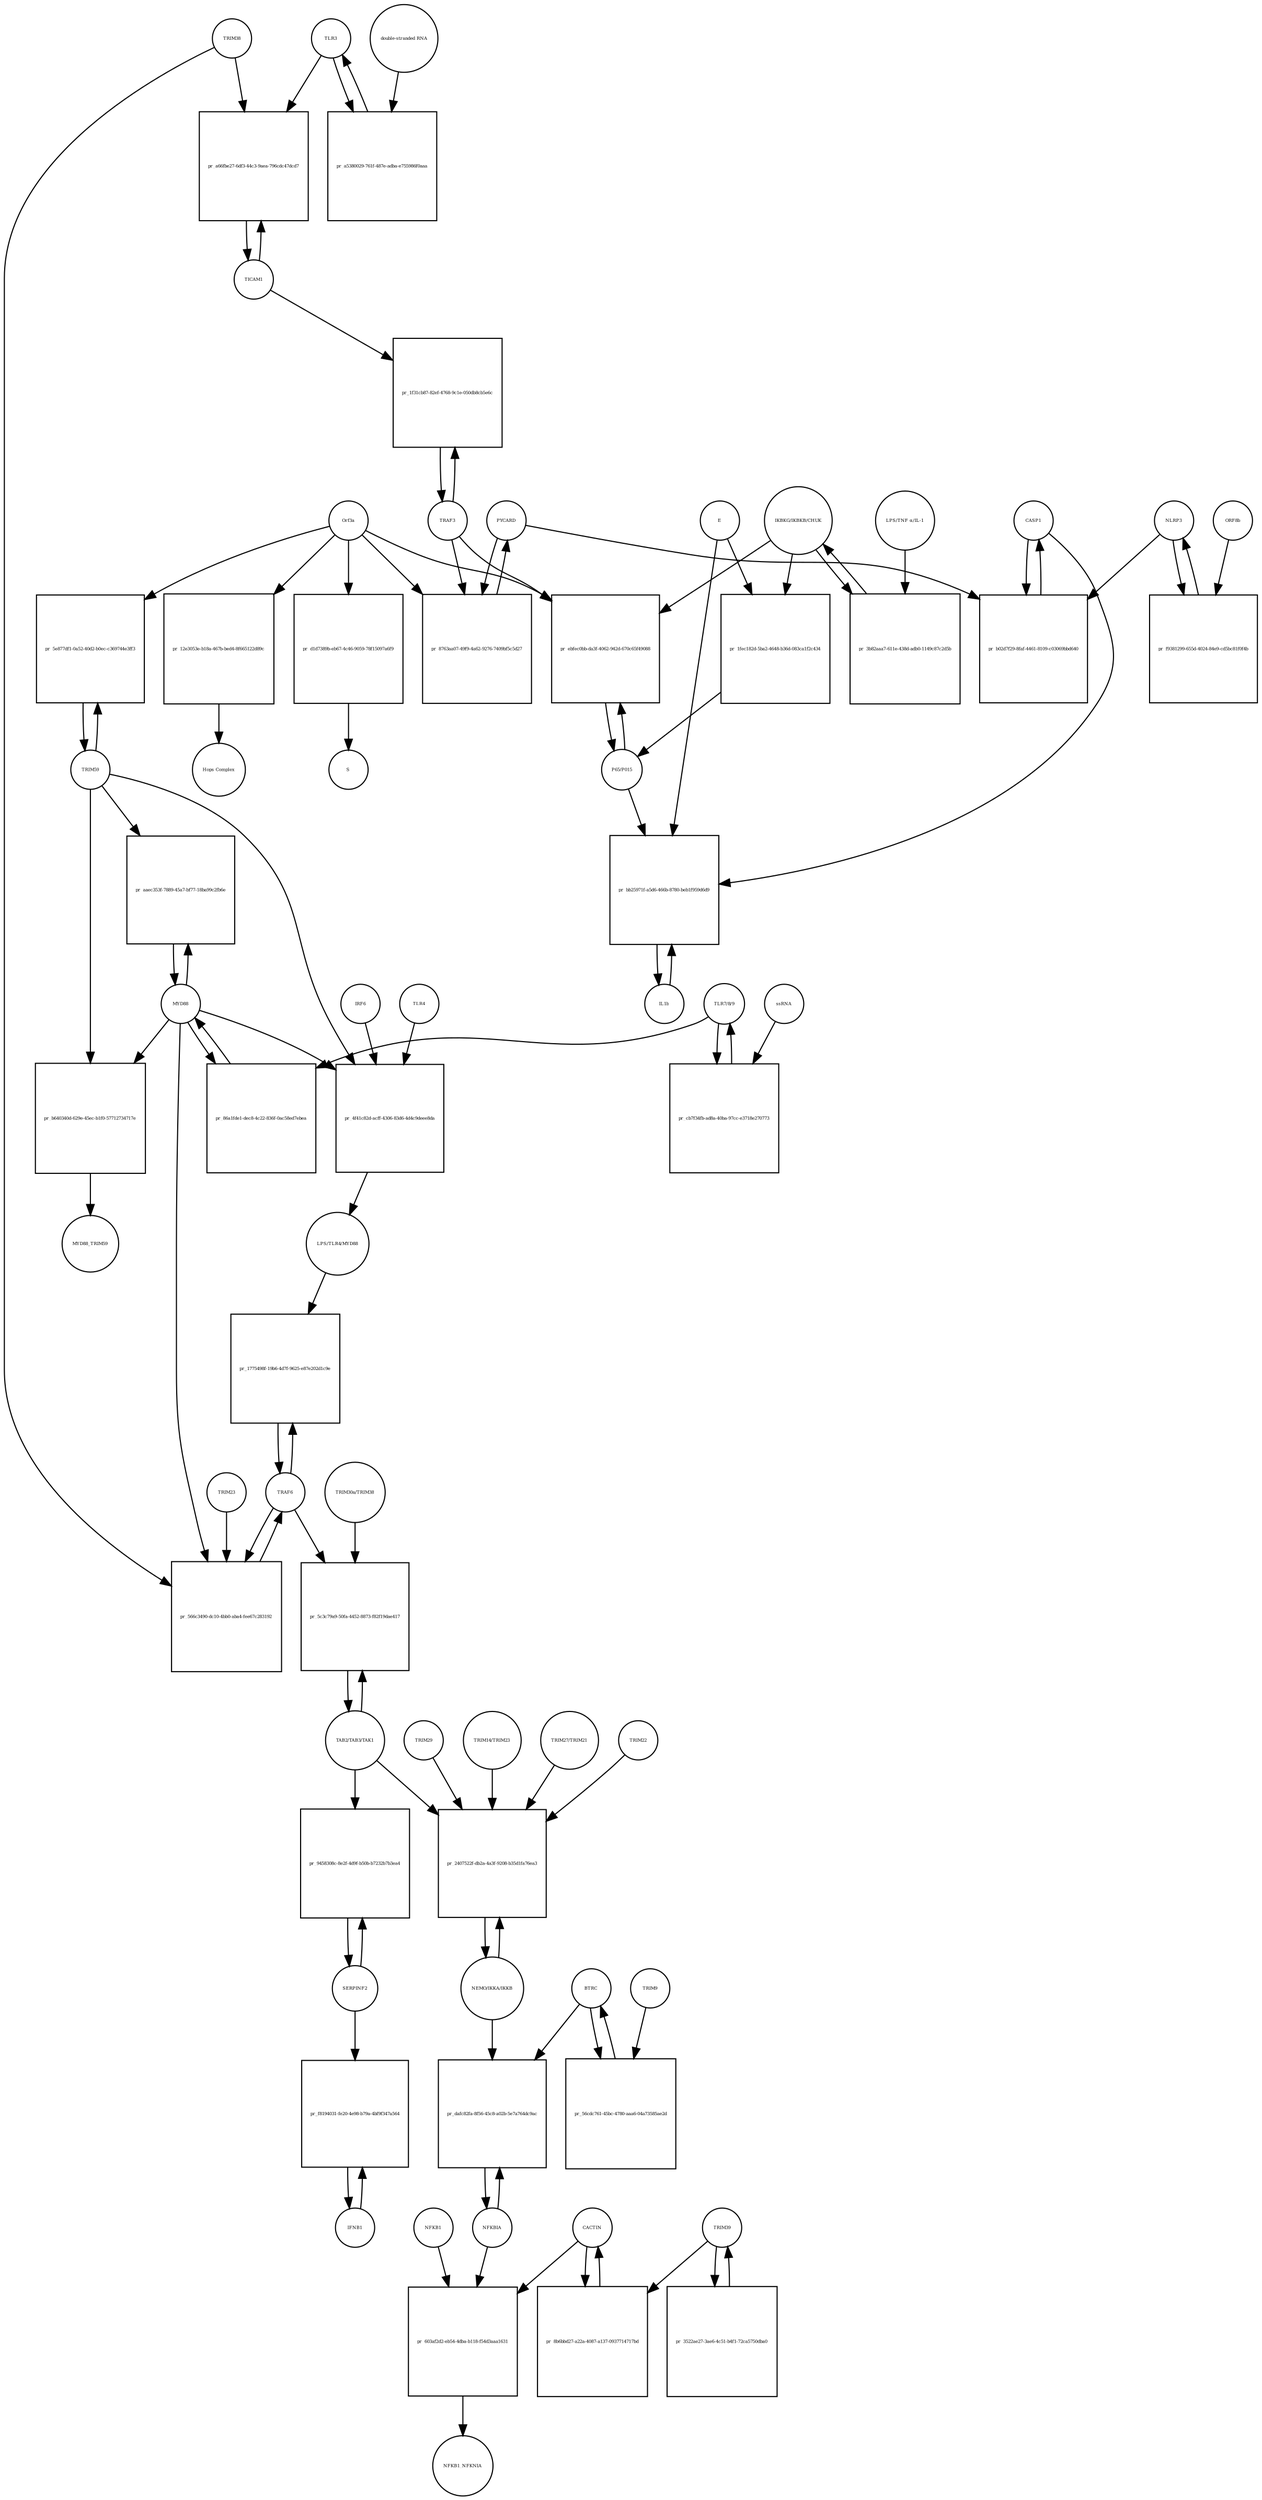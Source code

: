 strict digraph  {
CASP1 [annotation=urn_miriam_hgnc_1499, bipartite=0, cls=macromolecule, fontsize=4, label=CASP1, shape=circle];
"pr_b02d7f29-8faf-4461-8109-c03069bbd640" [annotation="", bipartite=1, cls=process, fontsize=4, label="pr_b02d7f29-8faf-4461-8109-c03069bbd640", shape=square];
PYCARD [annotation="", bipartite=0, cls="macromolecule multimer", fontsize=4, label=PYCARD, shape=circle];
NLRP3 [annotation="", bipartite=0, cls="macromolecule multimer", fontsize=4, label=NLRP3, shape=circle];
TRAF6 [annotation=urn_miriam_hgnc_12036, bipartite=0, cls=macromolecule, fontsize=4, label=TRAF6, shape=circle];
"pr_1775498f-19b6-4d7f-9625-e87e202d1c9e" [annotation="", bipartite=1, cls=process, fontsize=4, label="pr_1775498f-19b6-4d7f-9625-e87e202d1c9e", shape=square];
"LPS/TLR4/MYD88" [annotation="urn_miriam_hgnc_6121|urn_miriam_hgnc_11850|urn_miriam_hgnc_7562", bipartite=0, cls=complex, fontsize=4, label="LPS/TLR4/MYD88", shape=circle];
NFKBIA [annotation=urn_miriam_hgnc_7797, bipartite=0, cls=macromolecule, fontsize=4, label=NFKBIA, shape=circle];
"pr_dafc82fa-8f56-45c8-a02b-5e7a764dc9ac" [annotation="", bipartite=1, cls=process, fontsize=4, label="pr_dafc82fa-8f56-45c8-a02b-5e7a764dc9ac", shape=square];
BTRC [annotation=urn_miriam_hgnc_1144, bipartite=0, cls=macromolecule, fontsize=4, label=BTRC, shape=circle];
"NEMO/IKKA/IKKB" [annotation="urn_miriam_hgnc_5961|urn_miriam_hgnc_5960|urn_miriam_hgnc_1974", bipartite=0, cls=complex, fontsize=4, label="NEMO/IKKA/IKKB", shape=circle];
IL1b [annotation=urn_miriam_hgnc_5992, bipartite=0, cls=macromolecule, fontsize=4, label=IL1b, shape=circle];
"pr_bb25971f-a5d6-466b-8780-beb1f959d6d9" [annotation="", bipartite=1, cls=process, fontsize=4, label="pr_bb25971f-a5d6-466b-8780-beb1f959d6d9", shape=square];
E [annotation=urn_miriam_ncbiprotein_1796318600, bipartite=0, cls=macromolecule, fontsize=4, label=E, shape=circle];
"P65/P015" [annotation="urn_miriam_hgnc_9955|urn_miriam_hgnc_7794", bipartite=0, cls=complex, fontsize=4, label="P65/P015", shape=circle];
IFNB1 [annotation=urn_miriam_hgnc_5434, bipartite=0, cls=macromolecule, fontsize=4, label=IFNB1, shape=circle];
"pr_f8194031-fe20-4e98-b79a-4bf9f347a564" [annotation="", bipartite=1, cls=process, fontsize=4, label="pr_f8194031-fe20-4e98-b79a-4bf9f347a564", shape=square];
SERPINF2 [annotation=urn_miriam_hgnc_9075, bipartite=0, cls=macromolecule, fontsize=4, label=SERPINF2, shape=circle];
TLR3 [annotation=urn_miriam_hgnc_11849, bipartite=0, cls=macromolecule, fontsize=4, label=TLR3, shape=circle];
"pr_a5380029-761f-487e-adba-e755986f0aaa" [annotation="", bipartite=1, cls=process, fontsize=4, label="pr_a5380029-761f-487e-adba-e755986f0aaa", shape=square];
"double-stranded RNA" [annotation="", bipartite=0, cls="nucleic acid feature", fontsize=4, label="double-stranded RNA", shape=circle];
TICAM1 [annotation=urn_miriam_hgnc_18348, bipartite=0, cls=macromolecule, fontsize=4, label=TICAM1, shape=circle];
"pr_a66fbe27-6df3-44c3-9aea-796cdc47dcd7" [annotation="", bipartite=1, cls=process, fontsize=4, label="pr_a66fbe27-6df3-44c3-9aea-796cdc47dcd7", shape=square];
TRIM38 [annotation=urn_miriam_hgnc_10059, bipartite=0, cls=macromolecule, fontsize=4, label=TRIM38, shape=circle];
TRIM59 [annotation="urn_miriam_pubmed_22588174|urn_miriam_hgnc_30834", bipartite=0, cls=macromolecule, fontsize=4, label=TRIM59, shape=circle];
"pr_5e877df1-0a52-40d2-b0ec-c369744e3ff3" [annotation="", bipartite=1, cls=process, fontsize=4, label="pr_5e877df1-0a52-40d2-b0ec-c369744e3ff3", shape=square];
Orf3a [annotation=urn_miriam_uniprot_P0DTC3, bipartite=0, cls=macromolecule, fontsize=4, label=Orf3a, shape=circle];
"TLR7/8/9" [annotation="urn_miriam_hgnc_15633|urn_miriam_hgnc_15632|urn_miriam_hgnc_15631", bipartite=0, cls=complex, fontsize=4, label="TLR7/8/9", shape=circle];
"pr_cb7f34fb-ad8a-40ba-97cc-e3718e270773" [annotation="", bipartite=1, cls=process, fontsize=4, label="pr_cb7f34fb-ad8a-40ba-97cc-e3718e270773", shape=square];
ssRNA [annotation="", bipartite=0, cls="nucleic acid feature", fontsize=4, label=ssRNA, shape=circle];
MYD88 [annotation=urn_miriam_hgnc_7562, bipartite=0, cls=macromolecule, fontsize=4, label=MYD88, shape=circle];
"pr_86a1fde1-dec8-4c22-836f-0ac58ed7ebea" [annotation="", bipartite=1, cls=process, fontsize=4, label="pr_86a1fde1-dec8-4c22-836f-0ac58ed7ebea", shape=square];
"pr_566c3490-dc10-4bb0-aba4-fee67c283192" [annotation="", bipartite=1, cls=process, fontsize=4, label="pr_566c3490-dc10-4bb0-aba4-fee67c283192", shape=square];
TRIM23 [annotation=urn_miriam_hgnc_660, bipartite=0, cls=macromolecule, fontsize=4, label=TRIM23, shape=circle];
"TAB2/TAB3/TAK1" [annotation="urn_miriam_hgnc_17075|urn_miriam_hgnc_30681|urn_miriam_hgnc_6859", bipartite=0, cls=complex, fontsize=4, label="TAB2/TAB3/TAK1", shape=circle];
"pr_5c3c79a9-50fa-4452-8873-f82f19dae417" [annotation="", bipartite=1, cls=process, fontsize=4, label="pr_5c3c79a9-50fa-4452-8873-f82f19dae417", shape=square];
"TRIM30a/TRIM38" [annotation="urn_miriam_hgnc_10059|urn_miriam_uniprot_P15533", bipartite=0, cls=complex, fontsize=4, label="TRIM30a/TRIM38", shape=circle];
"pr_2407522f-db2a-4a3f-9208-b35d1fa76ea3" [annotation="", bipartite=1, cls=process, fontsize=4, label="pr_2407522f-db2a-4a3f-9208-b35d1fa76ea3", shape=square];
TRIM22 [annotation=urn_miriam_hgnc_16379, bipartite=0, cls=macromolecule, fontsize=4, label=TRIM22, shape=circle];
TRIM29 [annotation=urn_miriam_hgnc_17274, bipartite=0, cls=macromolecule, fontsize=4, label=TRIM29, shape=circle];
"TRIM14/TRIM23" [annotation="urn_miriam_hgnc_16283|urn_miriam_hgnc_660", bipartite=0, cls=complex, fontsize=4, label="TRIM14/TRIM23", shape=circle];
"TRIM27/TRIM21" [annotation="urn_miriam_hgnc_9975|urn_miriam_hgnc_11312", bipartite=0, cls=complex, fontsize=4, label="TRIM27/TRIM21", shape=circle];
"pr_9458308c-8e2f-4d9f-b50b-b7232b7b3ea4" [annotation="", bipartite=1, cls=process, fontsize=4, label="pr_9458308c-8e2f-4d9f-b50b-b7232b7b3ea4", shape=square];
TRAF3 [annotation=urn_miriam_hgnc_12033, bipartite=0, cls=macromolecule, fontsize=4, label=TRAF3, shape=circle];
"pr_1f31cb87-82ef-4768-9c1e-050db8cb5e6c" [annotation="", bipartite=1, cls=process, fontsize=4, label="pr_1f31cb87-82ef-4768-9c1e-050db8cb5e6c", shape=square];
NFKB1 [annotation=urn_miriam_hgnc_7794, bipartite=0, cls=macromolecule, fontsize=4, label=NFKB1, shape=circle];
"pr_603af2d2-eb54-4dba-b118-f54d3aaa1631" [annotation="", bipartite=1, cls=process, fontsize=4, label="pr_603af2d2-eb54-4dba-b118-f54d3aaa1631", shape=square];
NFKB1_NFKNIA [annotation="", bipartite=0, cls=complex, fontsize=4, label=NFKB1_NFKNIA, shape=circle];
CACTIN [annotation=urn_miriam_hgnc_29938, bipartite=0, cls=macromolecule, fontsize=4, label=CACTIN, shape=circle];
"IKBKG/IKBKB/CHUK" [annotation="urn_miriam_hgnc_5961|urn_miriam_hgnc_5960|urn_miriam_hgnc_1974", bipartite=0, cls=complex, fontsize=4, label="IKBKG/IKBKB/CHUK", shape=circle];
"pr_3b82aaa7-611e-438d-adb0-1149c87c2d5b" [annotation="", bipartite=1, cls=process, fontsize=4, label="pr_3b82aaa7-611e-438d-adb0-1149c87c2d5b", shape=square];
"LPS/TNF α/IL-1" [annotation="urn_miriam_hgnc_6121|urn_miriam_hgnc_11916|urn_miriam_hgnc_5991", bipartite=0, cls=complex, fontsize=4, label="LPS/TNF α/IL-1", shape=circle];
"pr_d1d7389b-eb67-4c46-9059-78f15097a6f9" [annotation="", bipartite=1, cls=process, fontsize=4, label="pr_d1d7389b-eb67-4c46-9059-78f15097a6f9", shape=square];
S [annotation=urn_miriam_uniprot_P0DTC2, bipartite=0, cls=macromolecule, fontsize=4, label=S, shape=circle];
"pr_ebfec0bb-da3f-4062-942d-670c65f49088" [annotation="", bipartite=1, cls=process, fontsize=4, label="pr_ebfec0bb-da3f-4062-942d-670c65f49088", shape=square];
"pr_8763aa07-49f9-4a62-9276-7409bf5c5d27" [annotation="", bipartite=1, cls=process, fontsize=4, label="pr_8763aa07-49f9-4a62-9276-7409bf5c5d27", shape=square];
"pr_f9381299-655d-4024-84e9-cd5bc81f0f4b" [annotation="", bipartite=1, cls=process, fontsize=4, label="pr_f9381299-655d-4024-84e9-cd5bc81f0f4b", shape=square];
ORF8b [annotation=urn_miriam_ncbiprotein_BCD58760, bipartite=0, cls=macromolecule, fontsize=4, label=ORF8b, shape=circle];
"pr_56cdc761-45bc-4780-aaa6-04a73585ae2d" [annotation="", bipartite=1, cls=process, fontsize=4, label="pr_56cdc761-45bc-4780-aaa6-04a73585ae2d", shape=square];
TRIM9 [annotation=urn_miriam_hgnc_16288, bipartite=0, cls=macromolecule, fontsize=4, label=TRIM9, shape=circle];
"pr_1fec182d-5ba2-4648-b36d-083ca1f2c434" [annotation="", bipartite=1, cls=process, fontsize=4, label="pr_1fec182d-5ba2-4648-b36d-083ca1f2c434", shape=square];
"pr_8b6bbd27-a22a-4087-a137-0937714717bd" [annotation="", bipartite=1, cls=process, fontsize=4, label="pr_8b6bbd27-a22a-4087-a137-0937714717bd", shape=square];
TRIM39 [annotation=urn_miriam_hgnc_10065, bipartite=0, cls=macromolecule, fontsize=4, label=TRIM39, shape=circle];
"pr_3522ae27-3ae6-4c51-b4f1-72ca5750dba0" [annotation="", bipartite=1, cls=process, fontsize=4, label="pr_3522ae27-3ae6-4c51-b4f1-72ca5750dba0", shape=square];
"pr_12e3053e-b18a-467b-bed4-8f665122d89c" [annotation="", bipartite=1, cls=process, fontsize=4, label="pr_12e3053e-b18a-467b-bed4-8f665122d89c", shape=square];
"Hops Complex" [annotation="urn_miriam_uniprot_J9TC74|urn_miriam_hgnc_14583|urn_miriam_hgnc_20593|urn_miriam_hgnc_24048|urn_miriam_hgnc_5013|urn_miriam_hgnc_20266", bipartite=0, cls=complex, fontsize=4, label="Hops Complex", shape=circle];
TLR4 [annotation="", bipartite=0, cls=macromolecule, fontsize=4, label=TLR4, shape=circle];
"pr_4f41c82d-acff-4306-83d6-4d4c9deee8da" [annotation="", bipartite=1, cls=process, fontsize=4, label="pr_4f41c82d-acff-4306-83d6-4d4c9deee8da", shape=square];
IRF6 [annotation="", bipartite=0, cls=macromolecule, fontsize=4, label=IRF6, shape=circle];
"pr_aaec353f-7889-45a7-bf77-18ba99c2fb6e" [annotation="", bipartite=1, cls=process, fontsize=4, label="pr_aaec353f-7889-45a7-bf77-18ba99c2fb6e", shape=square];
"pr_b640340d-629e-45ec-b1f0-57712734717e" [annotation="", bipartite=1, cls=process, fontsize=4, label="pr_b640340d-629e-45ec-b1f0-57712734717e", shape=square];
MYD88_TRIM59 [annotation="", bipartite=0, cls=complex, fontsize=4, label=MYD88_TRIM59, shape=circle];
CASP1 -> "pr_b02d7f29-8faf-4461-8109-c03069bbd640"  [annotation="", interaction_type=consumption];
CASP1 -> "pr_bb25971f-a5d6-466b-8780-beb1f959d6d9"  [annotation=urn_miriam_pubmed_31034780, interaction_type=catalysis];
"pr_b02d7f29-8faf-4461-8109-c03069bbd640" -> CASP1  [annotation="", interaction_type=production];
PYCARD -> "pr_b02d7f29-8faf-4461-8109-c03069bbd640"  [annotation="", interaction_type=consumption];
PYCARD -> "pr_8763aa07-49f9-4a62-9276-7409bf5c5d27"  [annotation="", interaction_type=consumption];
NLRP3 -> "pr_b02d7f29-8faf-4461-8109-c03069bbd640"  [annotation="", interaction_type=consumption];
NLRP3 -> "pr_f9381299-655d-4024-84e9-cd5bc81f0f4b"  [annotation="", interaction_type=consumption];
TRAF6 -> "pr_1775498f-19b6-4d7f-9625-e87e202d1c9e"  [annotation="", interaction_type=consumption];
TRAF6 -> "pr_566c3490-dc10-4bb0-aba4-fee67c283192"  [annotation="", interaction_type=consumption];
TRAF6 -> "pr_5c3c79a9-50fa-4452-8873-f82f19dae417"  [annotation="urn_miriam_pubmed_23758787|urn_miriam_pubmed_25172371|urn_miriam_pubmed_18345001", interaction_type="necessary stimulation"];
"pr_1775498f-19b6-4d7f-9625-e87e202d1c9e" -> TRAF6  [annotation="", interaction_type=production];
"LPS/TLR4/MYD88" -> "pr_1775498f-19b6-4d7f-9625-e87e202d1c9e"  [annotation=urn_miriam_pubmed_23758787, interaction_type=catalysis];
NFKBIA -> "pr_dafc82fa-8f56-45c8-a02b-5e7a764dc9ac"  [annotation="", interaction_type=consumption];
NFKBIA -> "pr_603af2d2-eb54-4dba-b118-f54d3aaa1631"  [annotation="", interaction_type=consumption];
"pr_dafc82fa-8f56-45c8-a02b-5e7a764dc9ac" -> NFKBIA  [annotation="", interaction_type=production];
BTRC -> "pr_dafc82fa-8f56-45c8-a02b-5e7a764dc9ac"  [annotation=urn_miriam_pubmed_21135871, interaction_type=catalysis];
BTRC -> "pr_56cdc761-45bc-4780-aaa6-04a73585ae2d"  [annotation="", interaction_type=consumption];
"NEMO/IKKA/IKKB" -> "pr_dafc82fa-8f56-45c8-a02b-5e7a764dc9ac"  [annotation=urn_miriam_pubmed_21135871, interaction_type=catalysis];
"NEMO/IKKA/IKKB" -> "pr_2407522f-db2a-4a3f-9208-b35d1fa76ea3"  [annotation="", interaction_type=consumption];
IL1b -> "pr_bb25971f-a5d6-466b-8780-beb1f959d6d9"  [annotation="", interaction_type=consumption];
"pr_bb25971f-a5d6-466b-8780-beb1f959d6d9" -> IL1b  [annotation="", interaction_type=production];
E -> "pr_bb25971f-a5d6-466b-8780-beb1f959d6d9"  [annotation=urn_miriam_pubmed_31034780, interaction_type=catalysis];
E -> "pr_1fec182d-5ba2-4648-b36d-083ca1f2c434"  [annotation="urn_miriam_pubmed_32172672|urn_miriam_taxonomy_2697049", interaction_type="necessary stimulation"];
"P65/P015" -> "pr_bb25971f-a5d6-466b-8780-beb1f959d6d9"  [annotation=urn_miriam_pubmed_31034780, interaction_type=stimulation];
"P65/P015" -> "pr_ebfec0bb-da3f-4062-942d-670c65f49088"  [annotation="", interaction_type=consumption];
IFNB1 -> "pr_f8194031-fe20-4e98-b79a-4bf9f347a564"  [annotation="", interaction_type=consumption];
"pr_f8194031-fe20-4e98-b79a-4bf9f347a564" -> IFNB1  [annotation="", interaction_type=production];
SERPINF2 -> "pr_f8194031-fe20-4e98-b79a-4bf9f347a564"  [annotation=urn_miriam_pubmed_17706453, interaction_type=stimulation];
SERPINF2 -> "pr_9458308c-8e2f-4d9f-b50b-b7232b7b3ea4"  [annotation="", interaction_type=consumption];
TLR3 -> "pr_a5380029-761f-487e-adba-e755986f0aaa"  [annotation="", interaction_type=consumption];
TLR3 -> "pr_a66fbe27-6df3-44c3-9aea-796cdc47dcd7"  [annotation="urn_miriam_pubmed_23758787|urn_miriam_pubmed_22539786", interaction_type="necessary stimulation"];
"pr_a5380029-761f-487e-adba-e755986f0aaa" -> TLR3  [annotation="", interaction_type=production];
"double-stranded RNA" -> "pr_a5380029-761f-487e-adba-e755986f0aaa"  [annotation=urn_miriam_pubmed_23758787, interaction_type="necessary stimulation"];
TICAM1 -> "pr_a66fbe27-6df3-44c3-9aea-796cdc47dcd7"  [annotation="", interaction_type=consumption];
TICAM1 -> "pr_1f31cb87-82ef-4768-9c1e-050db8cb5e6c"  [annotation=urn_miriam_pubmed_28829373, interaction_type="necessary stimulation"];
"pr_a66fbe27-6df3-44c3-9aea-796cdc47dcd7" -> TICAM1  [annotation="", interaction_type=production];
TRIM38 -> "pr_a66fbe27-6df3-44c3-9aea-796cdc47dcd7"  [annotation="urn_miriam_pubmed_23758787|urn_miriam_pubmed_22539786", interaction_type=inhibition];
TRIM38 -> "pr_566c3490-dc10-4bb0-aba4-fee67c283192"  [annotation="urn_miriam_pubmed_15361868|urn_miriam_pubmed_22539786|urn_miriam_pubmed_20724660", interaction_type=inhibition];
TRIM59 -> "pr_5e877df1-0a52-40d2-b0ec-c369744e3ff3"  [annotation="", interaction_type=consumption];
TRIM59 -> "pr_4f41c82d-acff-4306-83d6-4d4c9deee8da"  [annotation="", interaction_type=inhibition];
TRIM59 -> "pr_aaec353f-7889-45a7-bf77-18ba99c2fb6e"  [annotation="", interaction_type=inhibition];
TRIM59 -> "pr_b640340d-629e-45ec-b1f0-57712734717e"  [annotation="", interaction_type=consumption];
"pr_5e877df1-0a52-40d2-b0ec-c369744e3ff3" -> TRIM59  [annotation="", interaction_type=production];
Orf3a -> "pr_5e877df1-0a52-40d2-b0ec-c369744e3ff3"  [annotation=urn_miriam_pubmed_28829373, interaction_type="necessary stimulation"];
Orf3a -> "pr_d1d7389b-eb67-4c46-9059-78f15097a6f9"  [annotation=urn_miriam_pubmed_32172672, interaction_type="necessary stimulation"];
Orf3a -> "pr_ebfec0bb-da3f-4062-942d-670c65f49088"  [annotation="urn_miriam_pubmed_31034780|urn_miriam_pubmed_32172672", interaction_type="necessary stimulation"];
Orf3a -> "pr_8763aa07-49f9-4a62-9276-7409bf5c5d27"  [annotation=urn_miriam_pubmed_32172672, interaction_type="necessary stimulation"];
Orf3a -> "pr_12e3053e-b18a-467b-bed4-8f665122d89c"  [annotation="urn_miriam_pubmed_15316659|urn_miriam_pubmed_17715238|urn_miriam_pubmed_25375324|urn_miriam_pubmed_19590927", interaction_type="necessary stimulation"];
"TLR7/8/9" -> "pr_cb7f34fb-ad8a-40ba-97cc-e3718e270773"  [annotation="", interaction_type=consumption];
"TLR7/8/9" -> "pr_86a1fde1-dec8-4c22-836f-0ac58ed7ebea"  [annotation=urn_miriam_pubmed_15361868, interaction_type="necessary stimulation"];
"pr_cb7f34fb-ad8a-40ba-97cc-e3718e270773" -> "TLR7/8/9"  [annotation="", interaction_type=production];
ssRNA -> "pr_cb7f34fb-ad8a-40ba-97cc-e3718e270773"  [annotation=urn_miriam_pubmed_21782231, interaction_type="necessary stimulation"];
MYD88 -> "pr_86a1fde1-dec8-4c22-836f-0ac58ed7ebea"  [annotation="", interaction_type=consumption];
MYD88 -> "pr_566c3490-dc10-4bb0-aba4-fee67c283192"  [annotation="urn_miriam_pubmed_15361868|urn_miriam_pubmed_22539786|urn_miriam_pubmed_20724660", interaction_type="necessary stimulation"];
MYD88 -> "pr_4f41c82d-acff-4306-83d6-4d4c9deee8da"  [annotation="", interaction_type=consumption];
MYD88 -> "pr_aaec353f-7889-45a7-bf77-18ba99c2fb6e"  [annotation="", interaction_type=consumption];
MYD88 -> "pr_b640340d-629e-45ec-b1f0-57712734717e"  [annotation="", interaction_type=consumption];
"pr_86a1fde1-dec8-4c22-836f-0ac58ed7ebea" -> MYD88  [annotation="", interaction_type=production];
"pr_566c3490-dc10-4bb0-aba4-fee67c283192" -> TRAF6  [annotation="", interaction_type=production];
TRIM23 -> "pr_566c3490-dc10-4bb0-aba4-fee67c283192"  [annotation="urn_miriam_pubmed_15361868|urn_miriam_pubmed_22539786|urn_miriam_pubmed_20724660", interaction_type="necessary stimulation"];
"TAB2/TAB3/TAK1" -> "pr_5c3c79a9-50fa-4452-8873-f82f19dae417"  [annotation="", interaction_type=consumption];
"TAB2/TAB3/TAK1" -> "pr_2407522f-db2a-4a3f-9208-b35d1fa76ea3"  [annotation="urn_miriam_pubmed_23758787|urn_miriam_pubmed_23408607|urn_miriam_pubmed_26358190|urn_miriam_pubmed_27695001|urn_miriam_pubmed_24379373|urn_miriam_pubmed_20724660", interaction_type="necessary stimulation"];
"TAB2/TAB3/TAK1" -> "pr_9458308c-8e2f-4d9f-b50b-b7232b7b3ea4"  [annotation=urn_miriam_pubmed_17706453, interaction_type="necessary stimulation"];
"pr_5c3c79a9-50fa-4452-8873-f82f19dae417" -> "TAB2/TAB3/TAK1"  [annotation="", interaction_type=production];
"TRIM30a/TRIM38" -> "pr_5c3c79a9-50fa-4452-8873-f82f19dae417"  [annotation="urn_miriam_pubmed_23758787|urn_miriam_pubmed_25172371|urn_miriam_pubmed_18345001", interaction_type=inhibition];
"pr_2407522f-db2a-4a3f-9208-b35d1fa76ea3" -> "NEMO/IKKA/IKKB"  [annotation="", interaction_type=production];
TRIM22 -> "pr_2407522f-db2a-4a3f-9208-b35d1fa76ea3"  [annotation="urn_miriam_pubmed_23758787|urn_miriam_pubmed_23408607|urn_miriam_pubmed_26358190|urn_miriam_pubmed_27695001|urn_miriam_pubmed_24379373|urn_miriam_pubmed_20724660", interaction_type=inhibition];
TRIM29 -> "pr_2407522f-db2a-4a3f-9208-b35d1fa76ea3"  [annotation="urn_miriam_pubmed_23758787|urn_miriam_pubmed_23408607|urn_miriam_pubmed_26358190|urn_miriam_pubmed_27695001|urn_miriam_pubmed_24379373|urn_miriam_pubmed_20724660", interaction_type=inhibition];
"TRIM14/TRIM23" -> "pr_2407522f-db2a-4a3f-9208-b35d1fa76ea3"  [annotation="urn_miriam_pubmed_23758787|urn_miriam_pubmed_23408607|urn_miriam_pubmed_26358190|urn_miriam_pubmed_27695001|urn_miriam_pubmed_24379373|urn_miriam_pubmed_20724660", interaction_type="necessary stimulation"];
"TRIM27/TRIM21" -> "pr_2407522f-db2a-4a3f-9208-b35d1fa76ea3"  [annotation="urn_miriam_pubmed_23758787|urn_miriam_pubmed_23408607|urn_miriam_pubmed_26358190|urn_miriam_pubmed_27695001|urn_miriam_pubmed_24379373|urn_miriam_pubmed_20724660", interaction_type=inhibition];
"pr_9458308c-8e2f-4d9f-b50b-b7232b7b3ea4" -> SERPINF2  [annotation="", interaction_type=production];
TRAF3 -> "pr_1f31cb87-82ef-4768-9c1e-050db8cb5e6c"  [annotation="", interaction_type=consumption];
TRAF3 -> "pr_ebfec0bb-da3f-4062-942d-670c65f49088"  [annotation="urn_miriam_pubmed_31034780|urn_miriam_pubmed_32172672", interaction_type=catalysis];
TRAF3 -> "pr_8763aa07-49f9-4a62-9276-7409bf5c5d27"  [annotation=urn_miriam_pubmed_32172672, interaction_type=catalysis];
"pr_1f31cb87-82ef-4768-9c1e-050db8cb5e6c" -> TRAF3  [annotation="", interaction_type=production];
NFKB1 -> "pr_603af2d2-eb54-4dba-b118-f54d3aaa1631"  [annotation="", interaction_type=consumption];
"pr_603af2d2-eb54-4dba-b118-f54d3aaa1631" -> NFKB1_NFKNIA  [annotation="", interaction_type=production];
CACTIN -> "pr_603af2d2-eb54-4dba-b118-f54d3aaa1631"  [annotation=urn_miriam_pubmed_26999213, interaction_type=inhibition];
CACTIN -> "pr_8b6bbd27-a22a-4087-a137-0937714717bd"  [annotation="", interaction_type=consumption];
"IKBKG/IKBKB/CHUK" -> "pr_3b82aaa7-611e-438d-adb0-1149c87c2d5b"  [annotation="", interaction_type=consumption];
"IKBKG/IKBKB/CHUK" -> "pr_ebfec0bb-da3f-4062-942d-670c65f49088"  [annotation="urn_miriam_pubmed_31034780|urn_miriam_pubmed_32172672", interaction_type=catalysis];
"IKBKG/IKBKB/CHUK" -> "pr_1fec182d-5ba2-4648-b36d-083ca1f2c434"  [annotation="", interaction_type=consumption];
"pr_3b82aaa7-611e-438d-adb0-1149c87c2d5b" -> "IKBKG/IKBKB/CHUK"  [annotation="", interaction_type=production];
"LPS/TNF α/IL-1" -> "pr_3b82aaa7-611e-438d-adb0-1149c87c2d5b"  [annotation="urn_miriam_pubmed_32172672|urn_miriam_taxonomy_2697049", interaction_type=catalysis];
"pr_d1d7389b-eb67-4c46-9059-78f15097a6f9" -> S  [annotation="", interaction_type=production];
"pr_ebfec0bb-da3f-4062-942d-670c65f49088" -> "P65/P015"  [annotation="", interaction_type=production];
"pr_8763aa07-49f9-4a62-9276-7409bf5c5d27" -> PYCARD  [annotation="", interaction_type=production];
"pr_f9381299-655d-4024-84e9-cd5bc81f0f4b" -> NLRP3  [annotation="", interaction_type=production];
ORF8b -> "pr_f9381299-655d-4024-84e9-cd5bc81f0f4b"  [annotation=urn_miriam_pubmed_32172672, interaction_type="necessary stimulation"];
"pr_56cdc761-45bc-4780-aaa6-04a73585ae2d" -> BTRC  [annotation="", interaction_type=production];
TRIM9 -> "pr_56cdc761-45bc-4780-aaa6-04a73585ae2d"  [annotation=urn_miriam_pubmed_21135871, interaction_type=inhibition];
"pr_1fec182d-5ba2-4648-b36d-083ca1f2c434" -> "P65/P015"  [annotation="", interaction_type=production];
"pr_8b6bbd27-a22a-4087-a137-0937714717bd" -> CACTIN  [annotation="", interaction_type=production];
TRIM39 -> "pr_8b6bbd27-a22a-4087-a137-0937714717bd"  [annotation=urn_miriam_pubmed_26999213, interaction_type="necessary stimulation"];
TRIM39 -> "pr_3522ae27-3ae6-4c51-b4f1-72ca5750dba0"  [annotation="", interaction_type=consumption];
"pr_3522ae27-3ae6-4c51-b4f1-72ca5750dba0" -> TRIM39  [annotation="", interaction_type=production];
"pr_12e3053e-b18a-467b-bed4-8f665122d89c" -> "Hops Complex"  [annotation="", interaction_type=production];
TLR4 -> "pr_4f41c82d-acff-4306-83d6-4d4c9deee8da"  [annotation="", interaction_type=consumption];
"pr_4f41c82d-acff-4306-83d6-4d4c9deee8da" -> "LPS/TLR4/MYD88"  [annotation="", interaction_type=production];
IRF6 -> "pr_4f41c82d-acff-4306-83d6-4d4c9deee8da"  [annotation="", interaction_type=consumption];
"pr_aaec353f-7889-45a7-bf77-18ba99c2fb6e" -> MYD88  [annotation="", interaction_type=production];
"pr_b640340d-629e-45ec-b1f0-57712734717e" -> MYD88_TRIM59  [annotation="", interaction_type=production];
}

